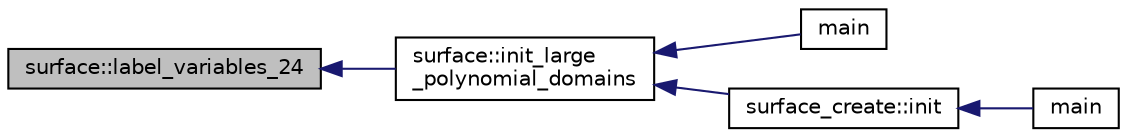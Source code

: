 digraph "surface::label_variables_24"
{
  edge [fontname="Helvetica",fontsize="10",labelfontname="Helvetica",labelfontsize="10"];
  node [fontname="Helvetica",fontsize="10",shape=record];
  rankdir="LR";
  Node3252 [label="surface::label_variables_24",height=0.2,width=0.4,color="black", fillcolor="grey75", style="filled", fontcolor="black"];
  Node3252 -> Node3253 [dir="back",color="midnightblue",fontsize="10",style="solid",fontname="Helvetica"];
  Node3253 [label="surface::init_large\l_polynomial_domains",height=0.2,width=0.4,color="black", fillcolor="white", style="filled",URL="$d5/d88/classsurface.html#a4bed81f2918efe941518ab28d9a695d2"];
  Node3253 -> Node3254 [dir="back",color="midnightblue",fontsize="10",style="solid",fontname="Helvetica"];
  Node3254 [label="main",height=0.2,width=0.4,color="black", fillcolor="white", style="filled",URL="$d6/dc3/arc__lifting__main_8_c.html#a217dbf8b442f20279ea00b898af96f52"];
  Node3253 -> Node3255 [dir="back",color="midnightblue",fontsize="10",style="solid",fontname="Helvetica"];
  Node3255 [label="surface_create::init",height=0.2,width=0.4,color="black", fillcolor="white", style="filled",URL="$de/da4/classsurface__create.html#ab0db5c12825f778e3caf8aa4da02eb06"];
  Node3255 -> Node3256 [dir="back",color="midnightblue",fontsize="10",style="solid",fontname="Helvetica"];
  Node3256 [label="main",height=0.2,width=0.4,color="black", fillcolor="white", style="filled",URL="$d2/dfa/create__surface__main_8_c.html#a217dbf8b442f20279ea00b898af96f52"];
}
